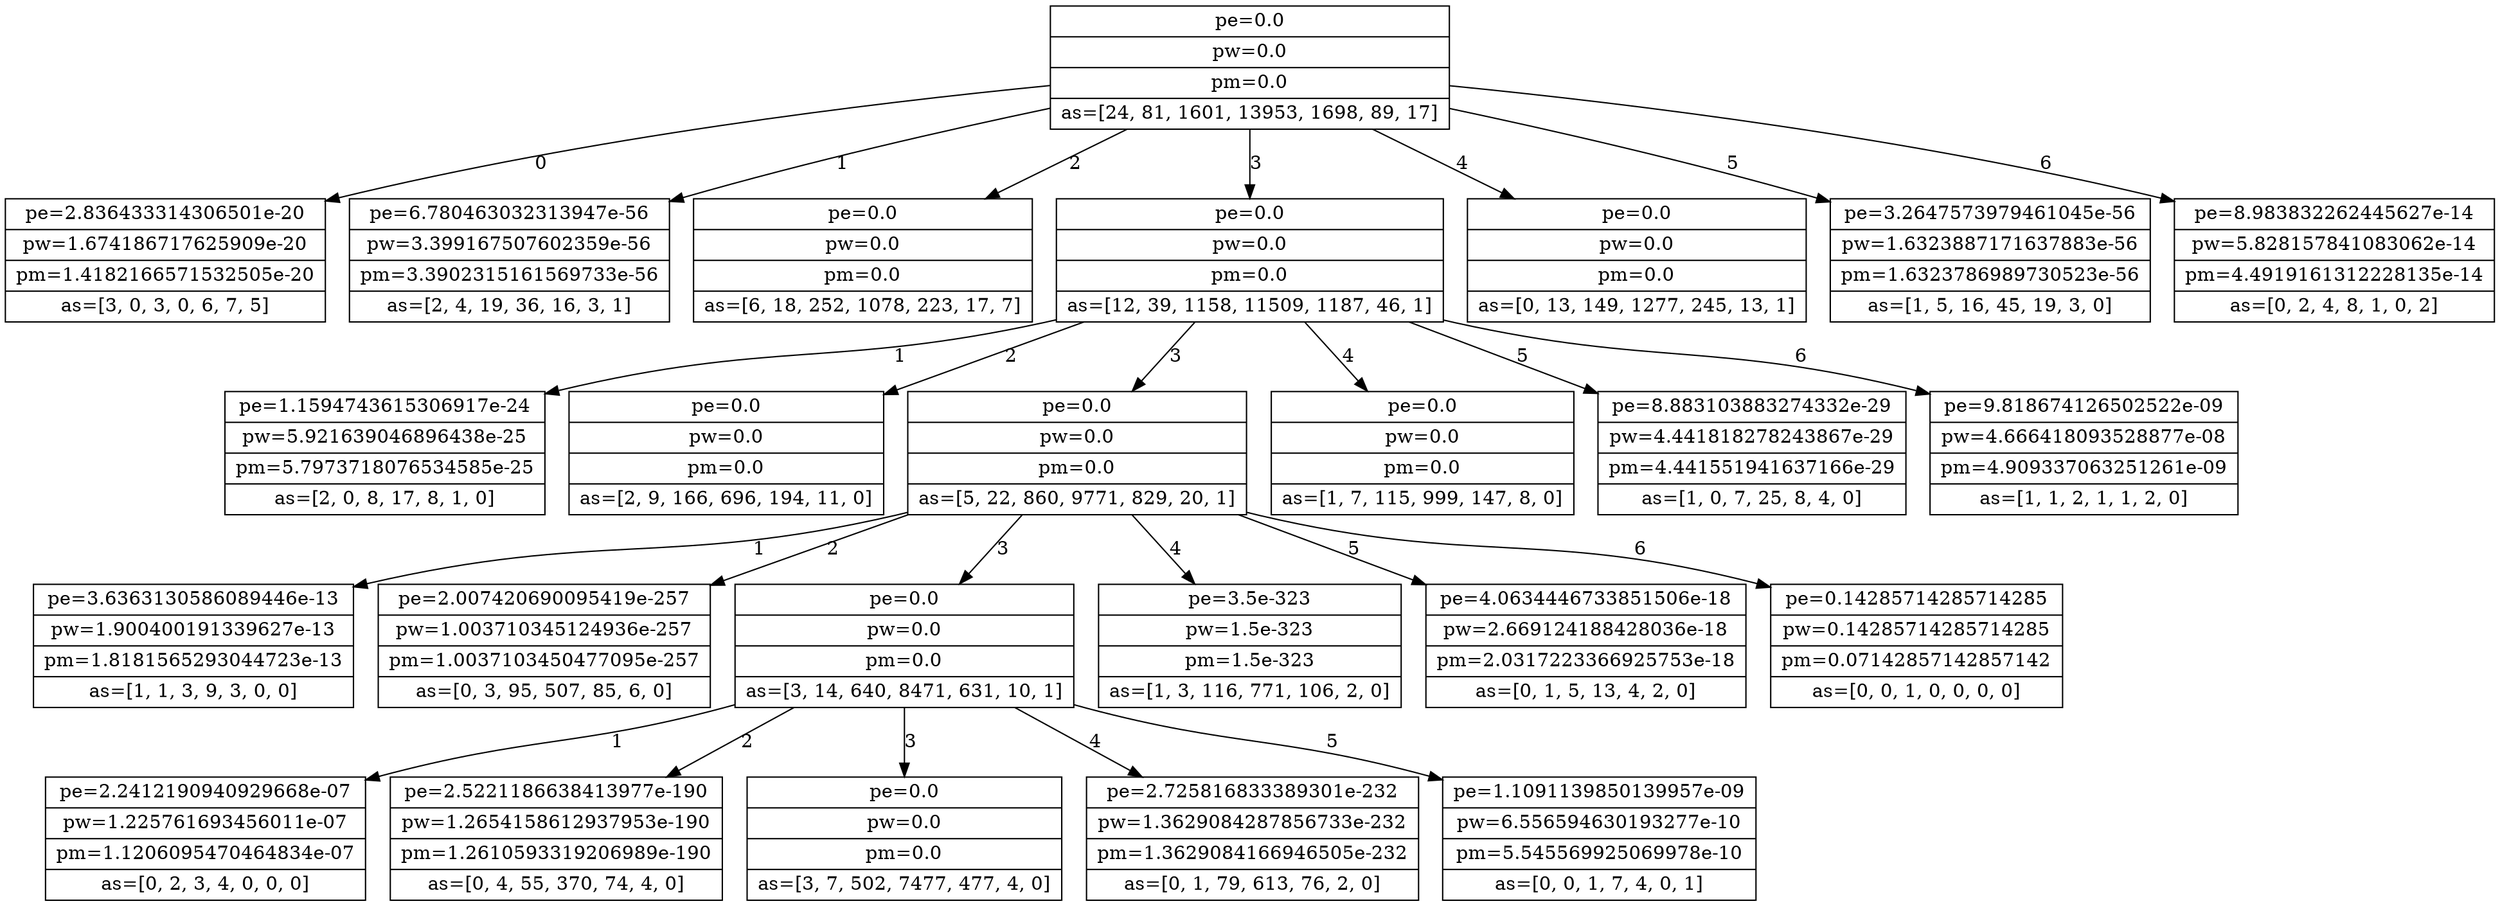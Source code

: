 digraph nodes {
	node [shape=record];
	name0 [label="{pe=0.0 | pw=0.0 | pm=0.0 | as=[24, 81, 1601, 13953, 1698, 89, 17]}"];
	name1 [label="{pe=2.836433314306501e-20 | pw=1.674186717625909e-20 | pm=1.4182166571532505e-20 | as=[3, 0, 3, 0, 6, 7, 5]}"];
	name0 -> name1 [label=0];
	name2 [label="{pe=6.780463032313947e-56 | pw=3.399167507602359e-56 | pm=3.3902315161569733e-56 | as=[2, 4, 19, 36, 16, 3, 1]}"];
	name0 -> name2 [label=1];
	name3 [label="{pe=0.0 | pw=0.0 | pm=0.0 | as=[6, 18, 252, 1078, 223, 17, 7]}"];
	name0 -> name3 [label=2];
	name4 [label="{pe=0.0 | pw=0.0 | pm=0.0 | as=[12, 39, 1158, 11509, 1187, 46, 1]}"];
	name5 [label="{pe=1.1594743615306917e-24 | pw=5.921639046896438e-25 | pm=5.7973718076534585e-25 | as=[2, 0, 8, 17, 8, 1, 0]}"];
	name4 -> name5 [label=1];
	name6 [label="{pe=0.0 | pw=0.0 | pm=0.0 | as=[2, 9, 166, 696, 194, 11, 0]}"];
	name4 -> name6 [label=2];
	name7 [label="{pe=0.0 | pw=0.0 | pm=0.0 | as=[5, 22, 860, 9771, 829, 20, 1]}"];
	name8 [label="{pe=3.6363130586089446e-13 | pw=1.900400191339627e-13 | pm=1.8181565293044723e-13 | as=[1, 1, 3, 9, 3, 0, 0]}"];
	name7 -> name8 [label=1];
	name9 [label="{pe=2.007420690095419e-257 | pw=1.003710345124936e-257 | pm=1.0037103450477095e-257 | as=[0, 3, 95, 507, 85, 6, 0]}"];
	name7 -> name9 [label=2];
	name10 [label="{pe=0.0 | pw=0.0 | pm=0.0 | as=[3, 14, 640, 8471, 631, 10, 1]}"];
	name11 [label="{pe=2.2412190940929668e-07 | pw=1.225761693456011e-07 | pm=1.1206095470464834e-07 | as=[0, 2, 3, 4, 0, 0, 0]}"];
	name10 -> name11 [label=1];
	name12 [label="{pe=2.5221186638413977e-190 | pw=1.2654158612937953e-190 | pm=1.2610593319206989e-190 | as=[0, 4, 55, 370, 74, 4, 0]}"];
	name10 -> name12 [label=2];
	name13 [label="{pe=0.0 | pw=0.0 | pm=0.0 | as=[3, 7, 502, 7477, 477, 4, 0]}"];
	name10 -> name13 [label=3];
	name14 [label="{pe=2.725816833389301e-232 | pw=1.3629084287856733e-232 | pm=1.3629084166946505e-232 | as=[0, 1, 79, 613, 76, 2, 0]}"];
	name10 -> name14 [label=4];
	name15 [label="{pe=1.1091139850139957e-09 | pw=6.556594630193277e-10 | pm=5.545569925069978e-10 | as=[0, 0, 1, 7, 4, 0, 1]}"];
	name10 -> name15 [label=5];
	name7 -> name10 [label=3];
	name16 [label="{pe=3.5e-323 | pw=1.5e-323 | pm=1.5e-323 | as=[1, 3, 116, 771, 106, 2, 0]}"];
	name7 -> name16 [label=4];
	name17 [label="{pe=4.0634446733851506e-18 | pw=2.669124188428036e-18 | pm=2.0317223366925753e-18 | as=[0, 1, 5, 13, 4, 2, 0]}"];
	name7 -> name17 [label=5];
	name18 [label="{pe=0.14285714285714285 | pw=0.14285714285714285 | pm=0.07142857142857142 | as=[0, 0, 1, 0, 0, 0, 0]}"];
	name7 -> name18 [label=6];
	name4 -> name7 [label=3];
	name19 [label="{pe=0.0 | pw=0.0 | pm=0.0 | as=[1, 7, 115, 999, 147, 8, 0]}"];
	name4 -> name19 [label=4];
	name20 [label="{pe=8.883103883274332e-29 | pw=4.441818278243867e-29 | pm=4.441551941637166e-29 | as=[1, 0, 7, 25, 8, 4, 0]}"];
	name4 -> name20 [label=5];
	name21 [label="{pe=9.818674126502522e-09 | pw=4.666418093528877e-08 | pm=4.909337063251261e-09 | as=[1, 1, 2, 1, 1, 2, 0]}"];
	name4 -> name21 [label=6];
	name0 -> name4 [label=3];
	name22 [label="{pe=0.0 | pw=0.0 | pm=0.0 | as=[0, 13, 149, 1277, 245, 13, 1]}"];
	name0 -> name22 [label=4];
	name23 [label="{pe=3.2647573979461045e-56 | pw=1.6323887171637883e-56 | pm=1.6323786989730523e-56 | as=[1, 5, 16, 45, 19, 3, 0]}"];
	name0 -> name23 [label=5];
	name24 [label="{pe=8.983832262445627e-14 | pw=5.828157841083062e-14 | pm=4.4919161312228135e-14 | as=[0, 2, 4, 8, 1, 0, 2]}"];
	name0 -> name24 [label=6];
}

